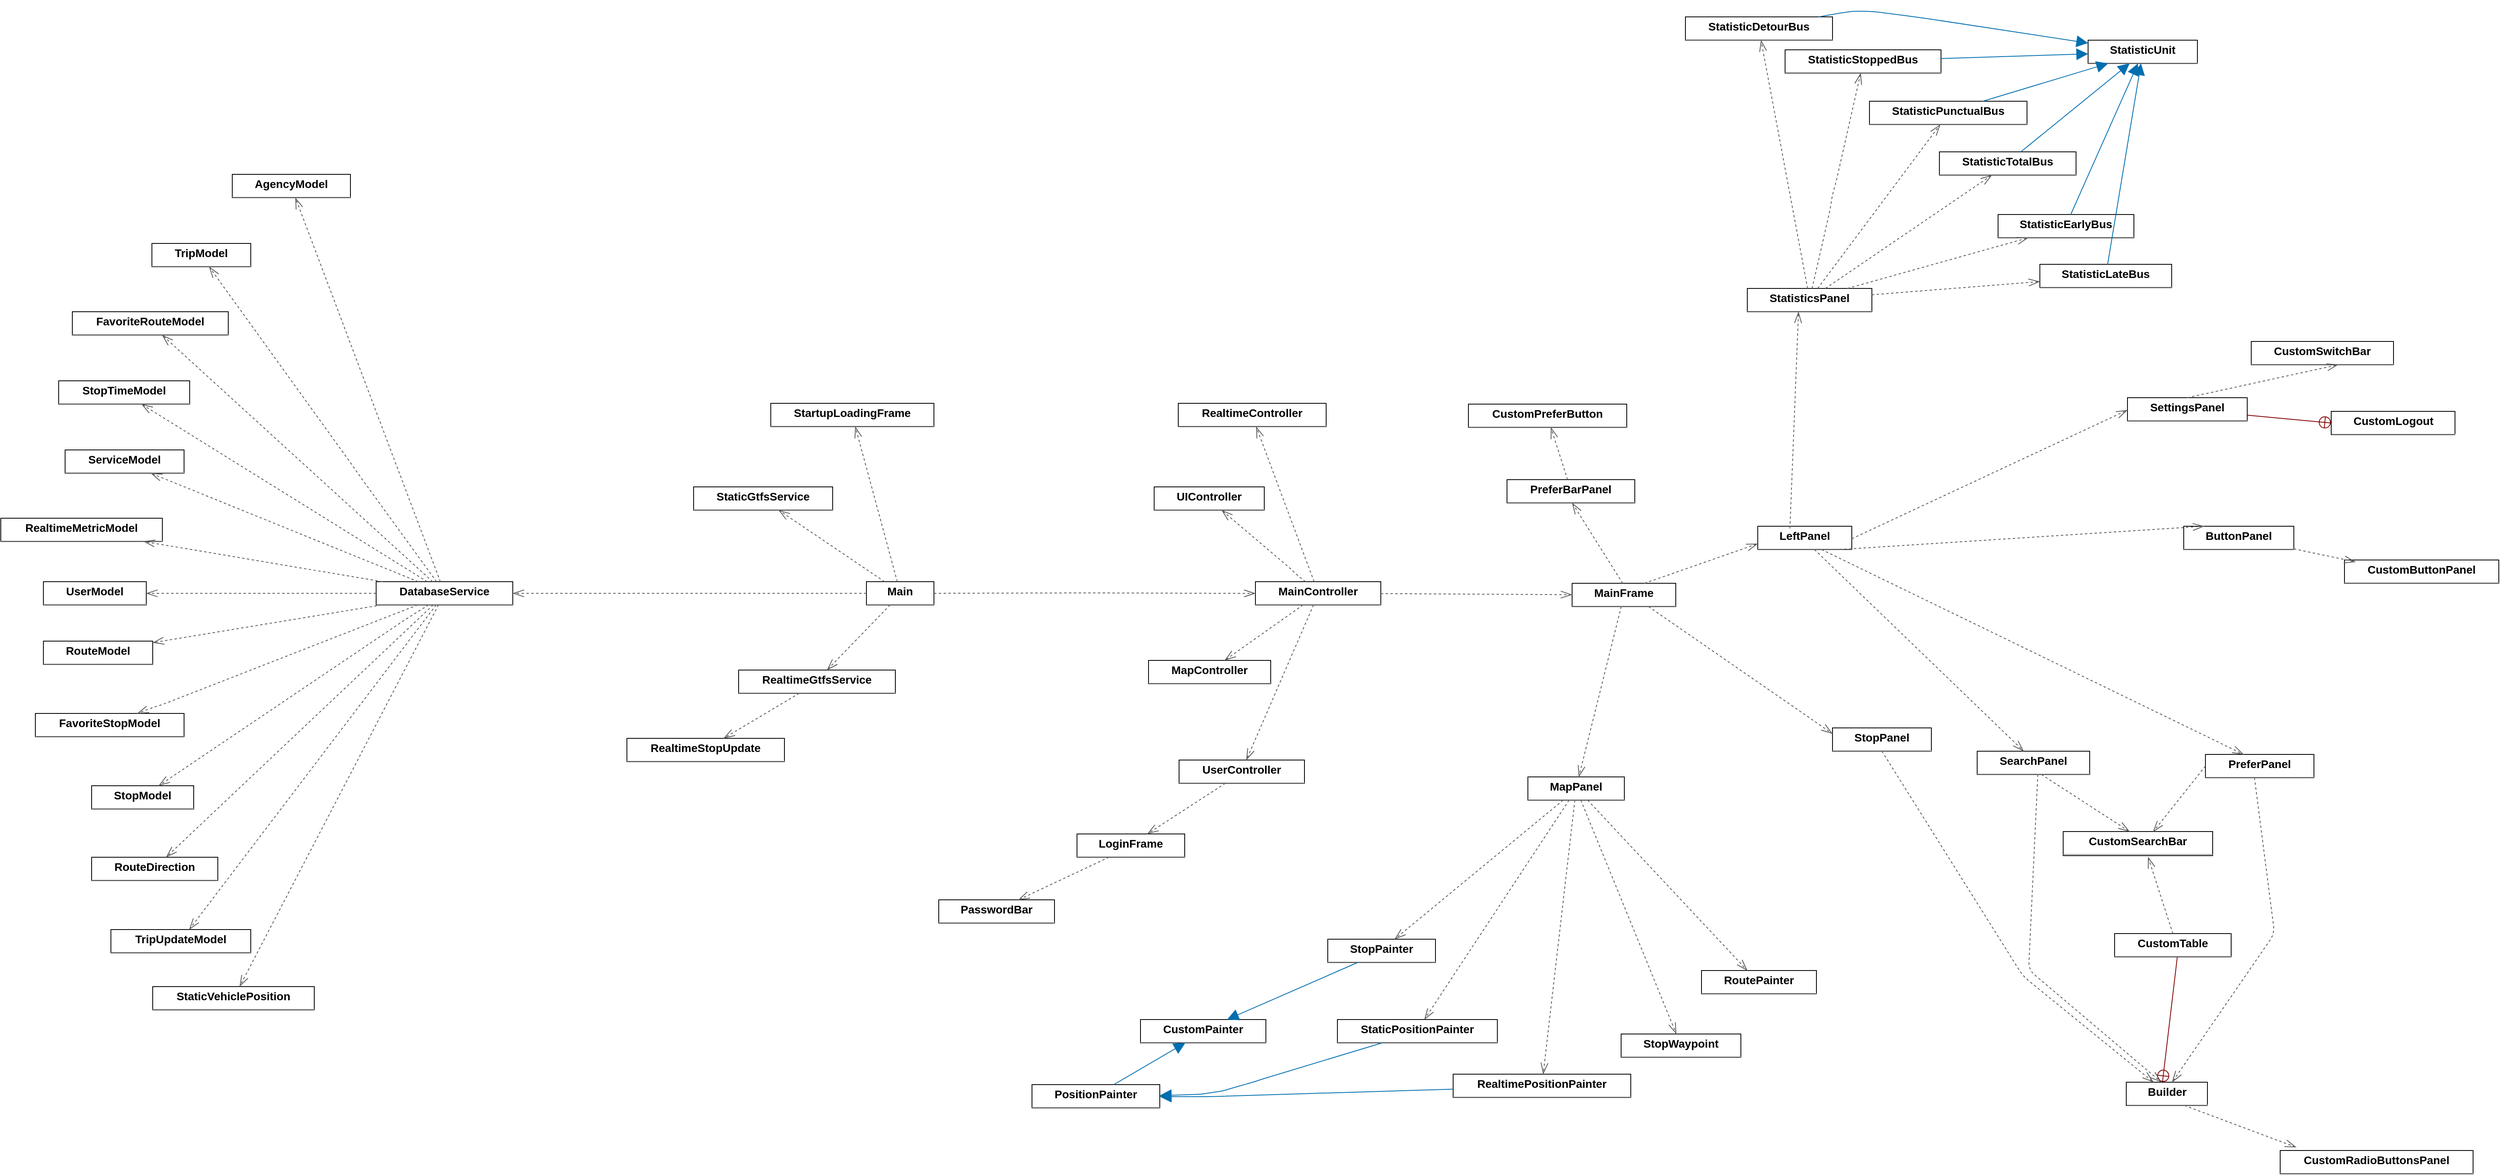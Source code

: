 <mxfile version="28.2.1">
  <diagram id="gkHl5fMfLrxN1aePQn7s" name="Page-1">
    <mxGraphModel dx="2580" dy="2207" grid="1" gridSize="10" guides="1" tooltips="1" connect="1" arrows="1" fold="1" page="0" pageScale="1" pageWidth="850" pageHeight="1100" background="none" math="0" shadow="0">
      <root>
        <mxCell id="0" />
        <mxCell id="1" parent="0" />
        <mxCell id="node51" value="&lt;p style=&quot;margin:0px;margin-top:4px;text-align:center;&quot;&gt;&lt;b&gt;AgencyModel&lt;/b&gt;&lt;/p&gt;&lt;hr size=&quot;1&quot;/&gt;" style="verticalAlign=top;align=left;overflow=fill;fontSize=14;fontFamily=Helvetica;html=1;rounded=0;shadow=0;comic=0;labelBackgroundColor=none;strokeWidth=1;" parent="1" vertex="1">
          <mxGeometry x="562" y="662" width="147" height="29" as="geometry" />
        </mxCell>
        <mxCell id="node57" value="&lt;p style=&quot;margin:0px;margin-top:4px;text-align:center;&quot;&gt;&lt;b&gt;Builder&lt;/b&gt;&lt;/p&gt;&lt;hr size=&quot;1&quot;/&gt;" style="verticalAlign=top;align=left;overflow=fill;fontSize=14;fontFamily=Helvetica;html=1;rounded=0;shadow=0;comic=0;labelBackgroundColor=none;strokeWidth=1;" parent="1" vertex="1">
          <mxGeometry x="2918.5" y="1792" width="101" height="29" as="geometry" />
        </mxCell>
        <mxCell id="node53" value="&lt;p style=&quot;margin:0px;margin-top:4px;text-align:center;&quot;&gt;&lt;b&gt;ButtonPanel&lt;/b&gt;&lt;/p&gt;&lt;hr size=&quot;1&quot;/&gt;" style="verticalAlign=top;align=left;overflow=fill;fontSize=14;fontFamily=Helvetica;html=1;rounded=0;shadow=0;comic=0;labelBackgroundColor=none;strokeWidth=1;" parent="1" vertex="1">
          <mxGeometry x="2990" y="1100" width="137" height="29" as="geometry" />
        </mxCell>
        <mxCell id="node44" value="&lt;p style=&quot;margin:0px;margin-top:4px;text-align:center;&quot;&gt;&lt;b&gt;CustomButtonPanel&lt;/b&gt;&lt;/p&gt;&lt;hr size=&quot;1&quot;/&gt;" style="verticalAlign=top;align=left;overflow=fill;fontSize=14;fontFamily=Helvetica;html=1;rounded=0;shadow=0;comic=0;labelBackgroundColor=none;strokeWidth=1;" parent="1" vertex="1">
          <mxGeometry x="3190" y="1142" width="192" height="29" as="geometry" />
        </mxCell>
        <mxCell id="node58" value="&lt;p style=&quot;margin:0px;margin-top:4px;text-align:center;&quot;&gt;&lt;b&gt;CustomLogout&lt;/b&gt;&lt;/p&gt;&lt;hr size=&quot;1&quot;/&gt;" style="verticalAlign=top;align=left;overflow=fill;fontSize=14;fontFamily=Helvetica;html=1;rounded=0;shadow=0;comic=0;labelBackgroundColor=none;strokeWidth=1;" parent="1" vertex="1">
          <mxGeometry x="3173.5" y="957" width="154" height="29" as="geometry" />
        </mxCell>
        <mxCell id="node13" value="&lt;p style=&quot;margin:0px;margin-top:4px;text-align:center;&quot;&gt;&lt;b&gt;CustomPainter&lt;/b&gt;&lt;/p&gt;&lt;hr size=&quot;1&quot;/&gt;" style="verticalAlign=top;align=left;overflow=fill;fontSize=14;fontFamily=Helvetica;html=1;rounded=0;shadow=0;comic=0;labelBackgroundColor=none;strokeWidth=1;" parent="1" vertex="1">
          <mxGeometry x="1692" y="1714" width="156" height="29" as="geometry" />
        </mxCell>
        <mxCell id="node31" value="&lt;p style=&quot;margin:0px;margin-top:4px;text-align:center;&quot;&gt;&lt;b&gt;CustomPreferButton&lt;/b&gt;&lt;/p&gt;&lt;hr size=&quot;1&quot;/&gt;" style="verticalAlign=top;align=left;overflow=fill;fontSize=14;fontFamily=Helvetica;html=1;rounded=0;shadow=0;comic=0;labelBackgroundColor=none;strokeWidth=1;" parent="1" vertex="1">
          <mxGeometry x="2100" y="948" width="197" height="29" as="geometry" />
        </mxCell>
        <mxCell id="node42" value="&lt;p style=&quot;margin:0px;margin-top:4px;text-align:center;&quot;&gt;&lt;b&gt;CustomRadioButtonsPanel&lt;/b&gt;&lt;/p&gt;&lt;hr size=&quot;1&quot;/&gt;" style="verticalAlign=top;align=left;overflow=fill;fontSize=14;fontFamily=Helvetica;html=1;rounded=0;shadow=0;comic=0;labelBackgroundColor=none;strokeWidth=1;" parent="1" vertex="1">
          <mxGeometry x="3110" y="1877" width="240" height="29" as="geometry" />
        </mxCell>
        <mxCell id="node24" value="&lt;p style=&quot;margin:0px;margin-top:4px;text-align:center;&quot;&gt;&lt;b&gt;CustomSearchBar&lt;/b&gt;&lt;/p&gt;&lt;hr size=&quot;1&quot;/&gt;" style="verticalAlign=top;align=left;overflow=fill;fontSize=14;fontFamily=Helvetica;html=1;rounded=0;shadow=0;comic=0;labelBackgroundColor=none;strokeWidth=1;" parent="1" vertex="1">
          <mxGeometry x="2840" y="1480" width="186" height="30" as="geometry" />
        </mxCell>
        <mxCell id="node20" value="&lt;p style=&quot;margin:0px;margin-top:4px;text-align:center;&quot;&gt;&lt;b&gt;CustomSwitchBar&lt;/b&gt;&lt;/p&gt;&lt;hr size=&quot;1&quot;/&gt;" style="verticalAlign=top;align=left;overflow=fill;fontSize=14;fontFamily=Helvetica;html=1;rounded=0;shadow=0;comic=0;labelBackgroundColor=none;strokeWidth=1;" parent="1" vertex="1">
          <mxGeometry x="3074" y="870" width="177" height="29" as="geometry" />
        </mxCell>
        <mxCell id="node38" value="&lt;p style=&quot;margin:0px;margin-top:4px;text-align:center;&quot;&gt;&lt;b&gt;CustomTable&lt;/b&gt;&lt;/p&gt;&lt;hr size=&quot;1&quot;/&gt;" style="verticalAlign=top;align=left;overflow=fill;fontSize=14;fontFamily=Helvetica;html=1;rounded=0;shadow=0;comic=0;labelBackgroundColor=none;strokeWidth=1;" parent="1" vertex="1">
          <mxGeometry x="2904" y="1607" width="145" height="29" as="geometry" />
        </mxCell>
        <mxCell id="node50" value="&lt;p style=&quot;margin:0px;margin-top:4px;text-align:center;&quot;&gt;&lt;b&gt;DatabaseService&lt;/b&gt;&lt;/p&gt;&lt;hr size=&quot;1&quot;/&gt;" style="verticalAlign=top;align=left;overflow=fill;fontSize=14;fontFamily=Helvetica;html=1;rounded=0;shadow=0;comic=0;labelBackgroundColor=none;strokeWidth=1;" parent="1" vertex="1">
          <mxGeometry x="741" y="1169" width="170" height="29" as="geometry" />
        </mxCell>
        <mxCell id="node3" value="&lt;p style=&quot;margin:0px;margin-top:4px;text-align:center;&quot;&gt;&lt;b&gt;FavoriteRouteModel&lt;/b&gt;&lt;/p&gt;&lt;hr size=&quot;1&quot;/&gt;" style="verticalAlign=top;align=left;overflow=fill;fontSize=14;fontFamily=Helvetica;html=1;rounded=0;shadow=0;comic=0;labelBackgroundColor=none;strokeWidth=1;" parent="1" vertex="1">
          <mxGeometry x="363" y="833" width="194" height="29" as="geometry" />
        </mxCell>
        <mxCell id="node4" value="&lt;p style=&quot;margin:0px;margin-top:4px;text-align:center;&quot;&gt;&lt;b&gt;FavoriteStopModel&lt;/b&gt;&lt;/p&gt;&lt;hr size=&quot;1&quot;/&gt;" style="verticalAlign=top;align=left;overflow=fill;fontSize=14;fontFamily=Helvetica;html=1;rounded=0;shadow=0;comic=0;labelBackgroundColor=none;strokeWidth=1;" parent="1" vertex="1">
          <mxGeometry x="317" y="1333" width="185" height="29" as="geometry" />
        </mxCell>
        <mxCell id="node14" value="&lt;p style=&quot;margin:0px;margin-top:4px;text-align:center;&quot;&gt;&lt;b&gt;LeftPanel&lt;/b&gt;&lt;/p&gt;&lt;hr size=&quot;1&quot;/&gt;" style="verticalAlign=top;align=left;overflow=fill;fontSize=14;fontFamily=Helvetica;html=1;rounded=0;shadow=0;comic=0;labelBackgroundColor=none;strokeWidth=1;" parent="1" vertex="1">
          <mxGeometry x="2460" y="1100" width="117" height="29" as="geometry" />
        </mxCell>
        <mxCell id="node52" value="&lt;p style=&quot;margin:0px;margin-top:4px;text-align:center;&quot;&gt;&lt;b&gt;LoginFrame&lt;/b&gt;&lt;/p&gt;&lt;hr size=&quot;1&quot;/&gt;" style="verticalAlign=top;align=left;overflow=fill;fontSize=14;fontFamily=Helvetica;html=1;rounded=0;shadow=0;comic=0;labelBackgroundColor=none;strokeWidth=1;" parent="1" vertex="1">
          <mxGeometry x="1613" y="1483" width="134" height="29" as="geometry" />
        </mxCell>
        <mxCell id="node29" value="&lt;p style=&quot;margin:0px;margin-top:4px;text-align:center;&quot;&gt;&lt;b&gt;Main&lt;/b&gt;&lt;/p&gt;&lt;hr size=&quot;1&quot;/&gt;" style="verticalAlign=top;align=left;overflow=fill;fontSize=14;fontFamily=Helvetica;html=1;rounded=0;shadow=0;comic=0;labelBackgroundColor=none;strokeWidth=1;" parent="1" vertex="1">
          <mxGeometry x="1351" y="1169" width="84" height="29" as="geometry" />
        </mxCell>
        <mxCell id="node27" value="&lt;p style=&quot;margin:0px;margin-top:4px;text-align:center;&quot;&gt;&lt;b&gt;MainController&lt;/b&gt;&lt;/p&gt;&lt;hr size=&quot;1&quot;/&gt;" style="verticalAlign=top;align=left;overflow=fill;fontSize=14;fontFamily=Helvetica;html=1;rounded=0;shadow=0;comic=0;labelBackgroundColor=none;strokeWidth=1;" parent="1" vertex="1">
          <mxGeometry x="1835" y="1169" width="156" height="29" as="geometry" />
        </mxCell>
        <mxCell id="node10" value="&lt;p style=&quot;margin:0px;margin-top:4px;text-align:center;&quot;&gt;&lt;b&gt;MainFrame&lt;/b&gt;&lt;/p&gt;&lt;hr size=&quot;1&quot;/&gt;" style="verticalAlign=top;align=left;overflow=fill;fontSize=14;fontFamily=Helvetica;html=1;rounded=0;shadow=0;comic=0;labelBackgroundColor=none;strokeWidth=1;" parent="1" vertex="1">
          <mxGeometry x="2229" y="1171" width="129" height="29" as="geometry" />
        </mxCell>
        <mxCell id="node39" value="&lt;p style=&quot;margin:0px;margin-top:4px;text-align:center;&quot;&gt;&lt;b&gt;MapController&lt;/b&gt;&lt;/p&gt;&lt;hr size=&quot;1&quot;/&gt;" style="verticalAlign=top;align=left;overflow=fill;fontSize=14;fontFamily=Helvetica;html=1;rounded=0;shadow=0;comic=0;labelBackgroundColor=none;strokeWidth=1;" parent="1" vertex="1">
          <mxGeometry x="1702" y="1267" width="152" height="29" as="geometry" />
        </mxCell>
        <mxCell id="node34" value="&lt;p style=&quot;margin:0px;margin-top:4px;text-align:center;&quot;&gt;&lt;b&gt;MapPanel&lt;/b&gt;&lt;/p&gt;&lt;hr size=&quot;1&quot;/&gt;" style="verticalAlign=top;align=left;overflow=fill;fontSize=14;fontFamily=Helvetica;html=1;rounded=0;shadow=0;comic=0;labelBackgroundColor=none;strokeWidth=1;" parent="1" vertex="1">
          <mxGeometry x="2174" y="1412" width="120" height="29" as="geometry" />
        </mxCell>
        <mxCell id="node48" value="&lt;p style=&quot;margin:0px;margin-top:4px;text-align:center;&quot;&gt;&lt;b&gt;PasswordBar&lt;/b&gt;&lt;/p&gt;&lt;hr size=&quot;1&quot;/&gt;" style="verticalAlign=top;align=left;overflow=fill;fontSize=14;fontFamily=Helvetica;html=1;rounded=0;shadow=0;comic=0;labelBackgroundColor=none;strokeWidth=1;" parent="1" vertex="1">
          <mxGeometry x="1441" y="1565" width="144" height="29" as="geometry" />
        </mxCell>
        <mxCell id="node35" value="&lt;p style=&quot;margin:0px;margin-top:4px;text-align:center;&quot;&gt;&lt;b&gt;PositionPainter&lt;/b&gt;&lt;/p&gt;&lt;hr size=&quot;1&quot;/&gt;" style="verticalAlign=top;align=left;overflow=fill;fontSize=14;fontFamily=Helvetica;html=1;rounded=0;shadow=0;comic=0;labelBackgroundColor=none;strokeWidth=1;" parent="1" vertex="1">
          <mxGeometry x="1557" y="1795" width="159" height="29" as="geometry" />
        </mxCell>
        <mxCell id="node1" value="&lt;p style=&quot;margin:0px;margin-top:4px;text-align:center;&quot;&gt;&lt;b&gt;PreferBarPanel&lt;/b&gt;&lt;/p&gt;&lt;hr size=&quot;1&quot;/&gt;" style="verticalAlign=top;align=left;overflow=fill;fontSize=14;fontFamily=Helvetica;html=1;rounded=0;shadow=0;comic=0;labelBackgroundColor=none;strokeWidth=1;" parent="1" vertex="1">
          <mxGeometry x="2148" y="1042" width="159" height="29" as="geometry" />
        </mxCell>
        <mxCell id="node5" value="&lt;p style=&quot;margin:0px;margin-top:4px;text-align:center;&quot;&gt;&lt;b&gt;PreferPanel&lt;/b&gt;&lt;/p&gt;&lt;hr size=&quot;1&quot;/&gt;" style="verticalAlign=top;align=left;overflow=fill;fontSize=14;fontFamily=Helvetica;html=1;rounded=0;shadow=0;comic=0;labelBackgroundColor=none;strokeWidth=1;" parent="1" vertex="1">
          <mxGeometry x="3017" y="1384" width="135" height="29" as="geometry" />
        </mxCell>
        <mxCell id="node8" value="&lt;p style=&quot;margin:0px;margin-top:4px;text-align:center;&quot;&gt;&lt;b&gt;RealtimeController&lt;/b&gt;&lt;/p&gt;&lt;hr size=&quot;1&quot;/&gt;" style="verticalAlign=top;align=left;overflow=fill;fontSize=14;fontFamily=Helvetica;html=1;rounded=0;shadow=0;comic=0;labelBackgroundColor=none;strokeWidth=1;" parent="1" vertex="1">
          <mxGeometry x="1739" y="947" width="184" height="29" as="geometry" />
        </mxCell>
        <mxCell id="node6" value="&lt;p style=&quot;margin:0px;margin-top:4px;text-align:center;&quot;&gt;&lt;b&gt;RealtimeGtfsService&lt;/b&gt;&lt;/p&gt;&lt;hr size=&quot;1&quot;/&gt;" style="verticalAlign=top;align=left;overflow=fill;fontSize=14;fontFamily=Helvetica;html=1;rounded=0;shadow=0;comic=0;labelBackgroundColor=none;strokeWidth=1;" parent="1" vertex="1">
          <mxGeometry x="1192" y="1279" width="195" height="29" as="geometry" />
        </mxCell>
        <mxCell id="node54" value="&lt;p style=&quot;margin:0px;margin-top:4px;text-align:center;&quot;&gt;&lt;b&gt;RealtimeMetricModel&lt;/b&gt;&lt;/p&gt;&lt;hr size=&quot;1&quot;/&gt;" style="verticalAlign=top;align=left;overflow=fill;fontSize=14;fontFamily=Helvetica;html=1;rounded=0;shadow=0;comic=0;labelBackgroundColor=none;strokeWidth=1;" parent="1" vertex="1">
          <mxGeometry x="274" y="1090" width="201" height="29" as="geometry" />
        </mxCell>
        <mxCell id="node43" value="&lt;p style=&quot;margin:0px;margin-top:4px;text-align:center;&quot;&gt;&lt;b&gt;RealtimePositionPainter&lt;/b&gt;&lt;/p&gt;&lt;hr size=&quot;1&quot;/&gt;" style="verticalAlign=top;align=left;overflow=fill;fontSize=14;fontFamily=Helvetica;html=1;rounded=0;shadow=0;comic=0;labelBackgroundColor=none;strokeWidth=1;" parent="1" vertex="1">
          <mxGeometry x="2081" y="1782" width="221" height="29" as="geometry" />
        </mxCell>
        <mxCell id="node18" value="&lt;p style=&quot;margin:0px;margin-top:4px;text-align:center;&quot;&gt;&lt;b&gt;RealtimeStopUpdate&lt;/b&gt;&lt;/p&gt;&lt;hr size=&quot;1&quot;/&gt;" style="verticalAlign=top;align=left;overflow=fill;fontSize=14;fontFamily=Helvetica;html=1;rounded=0;shadow=0;comic=0;labelBackgroundColor=none;strokeWidth=1;" parent="1" vertex="1">
          <mxGeometry x="1053" y="1364" width="196" height="29" as="geometry" />
        </mxCell>
        <mxCell id="node16" value="&lt;p style=&quot;margin:0px;margin-top:4px;text-align:center;&quot;&gt;&lt;b&gt;RouteDirection&lt;/b&gt;&lt;/p&gt;&lt;hr size=&quot;1&quot;/&gt;" style="verticalAlign=top;align=left;overflow=fill;fontSize=14;fontFamily=Helvetica;html=1;rounded=0;shadow=0;comic=0;labelBackgroundColor=none;strokeWidth=1;" parent="1" vertex="1">
          <mxGeometry x="387" y="1512" width="157" height="29" as="geometry" />
        </mxCell>
        <mxCell id="node11" value="&lt;p style=&quot;margin:0px;margin-top:4px;text-align:center;&quot;&gt;&lt;b&gt;RouteModel&lt;/b&gt;&lt;/p&gt;&lt;hr size=&quot;1&quot;/&gt;" style="verticalAlign=top;align=left;overflow=fill;fontSize=14;fontFamily=Helvetica;html=1;rounded=0;shadow=0;comic=0;labelBackgroundColor=none;strokeWidth=1;" parent="1" vertex="1">
          <mxGeometry x="327" y="1243" width="136" height="29" as="geometry" />
        </mxCell>
        <mxCell id="node2" value="&lt;p style=&quot;margin:0px;margin-top:4px;text-align:center;&quot;&gt;&lt;b&gt;RoutePainter&lt;/b&gt;&lt;/p&gt;&lt;hr size=&quot;1&quot;/&gt;" style="verticalAlign=top;align=left;overflow=fill;fontSize=14;fontFamily=Helvetica;html=1;rounded=0;shadow=0;comic=0;labelBackgroundColor=none;strokeWidth=1;" parent="1" vertex="1">
          <mxGeometry x="2390" y="1653" width="143" height="29" as="geometry" />
        </mxCell>
        <mxCell id="node15" value="&lt;p style=&quot;margin:0px;margin-top:4px;text-align:center;&quot;&gt;&lt;b&gt;SearchPanel&lt;/b&gt;&lt;/p&gt;&lt;hr size=&quot;1&quot;/&gt;" style="verticalAlign=top;align=left;overflow=fill;fontSize=14;fontFamily=Helvetica;html=1;rounded=0;shadow=0;comic=0;labelBackgroundColor=none;strokeWidth=1;" parent="1" vertex="1">
          <mxGeometry x="2733" y="1380" width="140" height="29" as="geometry" />
        </mxCell>
        <mxCell id="node40" value="&lt;p style=&quot;margin:0px;margin-top:4px;text-align:center;&quot;&gt;&lt;b&gt;ServiceModel&lt;/b&gt;&lt;/p&gt;&lt;hr size=&quot;1&quot;/&gt;" style="verticalAlign=top;align=left;overflow=fill;fontSize=14;fontFamily=Helvetica;html=1;rounded=0;shadow=0;comic=0;labelBackgroundColor=none;strokeWidth=1;" parent="1" vertex="1">
          <mxGeometry x="354" y="1005" width="148" height="29" as="geometry" />
        </mxCell>
        <mxCell id="node0" value="&lt;p style=&quot;margin:0px;margin-top:4px;text-align:center;&quot;&gt;&lt;b&gt;SettingsPanel&lt;/b&gt;&lt;/p&gt;&lt;hr size=&quot;1&quot;/&gt;" style="verticalAlign=top;align=left;overflow=fill;fontSize=14;fontFamily=Helvetica;html=1;rounded=0;shadow=0;comic=0;labelBackgroundColor=none;strokeWidth=1;" parent="1" vertex="1">
          <mxGeometry x="2920" y="940" width="149" height="29" as="geometry" />
        </mxCell>
        <mxCell id="node17" value="&lt;p style=&quot;margin:0px;margin-top:4px;text-align:center;&quot;&gt;&lt;b&gt;StartupLoadingFrame&lt;/b&gt;&lt;/p&gt;&lt;hr size=&quot;1&quot;/&gt;" style="verticalAlign=top;align=left;overflow=fill;fontSize=14;fontFamily=Helvetica;html=1;rounded=0;shadow=0;comic=0;labelBackgroundColor=none;strokeWidth=1;" parent="1" vertex="1">
          <mxGeometry x="1232" y="947" width="203" height="29" as="geometry" />
        </mxCell>
        <mxCell id="node30" value="&lt;p style=&quot;margin:0px;margin-top:4px;text-align:center;&quot;&gt;&lt;b&gt;StaticGtfsService&lt;/b&gt;&lt;/p&gt;&lt;hr size=&quot;1&quot;/&gt;" style="verticalAlign=top;align=left;overflow=fill;fontSize=14;fontFamily=Helvetica;html=1;rounded=0;shadow=0;comic=0;labelBackgroundColor=none;strokeWidth=1;" parent="1" vertex="1">
          <mxGeometry x="1136" y="1051" width="173" height="29" as="geometry" />
        </mxCell>
        <mxCell id="node28" value="&lt;p style=&quot;margin:0px;margin-top:4px;text-align:center;&quot;&gt;&lt;b&gt;StaticPositionPainter&lt;/b&gt;&lt;/p&gt;&lt;hr size=&quot;1&quot;/&gt;" style="verticalAlign=top;align=left;overflow=fill;fontSize=14;fontFamily=Helvetica;html=1;rounded=0;shadow=0;comic=0;labelBackgroundColor=none;strokeWidth=1;" parent="1" vertex="1">
          <mxGeometry x="1937" y="1714" width="199" height="29" as="geometry" />
        </mxCell>
        <mxCell id="node9" value="&lt;p style=&quot;margin:0px;margin-top:4px;text-align:center;&quot;&gt;&lt;b&gt;StaticVehiclePosition&lt;/b&gt;&lt;/p&gt;&lt;hr size=&quot;1&quot;/&gt;" style="verticalAlign=top;align=left;overflow=fill;fontSize=14;fontFamily=Helvetica;html=1;rounded=0;shadow=0;comic=0;labelBackgroundColor=none;strokeWidth=1;" parent="1" vertex="1">
          <mxGeometry x="463" y="1673" width="201" height="29" as="geometry" />
        </mxCell>
        <mxCell id="node55" value="&lt;p style=&quot;margin:0px;margin-top:4px;text-align:center;&quot;&gt;&lt;b&gt;StatisticDetourBus&lt;/b&gt;&lt;/p&gt;&lt;hr size=&quot;1&quot;/&gt;" style="verticalAlign=top;align=left;overflow=fill;fontSize=14;fontFamily=Helvetica;html=1;rounded=0;shadow=0;comic=0;labelBackgroundColor=none;strokeWidth=1;" parent="1" vertex="1">
          <mxGeometry x="2370" y="466" width="183" height="29" as="geometry" />
        </mxCell>
        <mxCell id="node47" value="&lt;p style=&quot;margin:0px;margin-top:4px;text-align:center;&quot;&gt;&lt;b&gt;StatisticEarlyBus&lt;/b&gt;&lt;/p&gt;&lt;hr size=&quot;1&quot;/&gt;" style="verticalAlign=top;align=left;overflow=fill;fontSize=14;fontFamily=Helvetica;html=1;rounded=0;shadow=0;comic=0;labelBackgroundColor=none;strokeWidth=1;" parent="1" vertex="1">
          <mxGeometry x="2759" y="712" width="169" height="29" as="geometry" />
        </mxCell>
        <mxCell id="node12" value="&lt;p style=&quot;margin:0px;margin-top:4px;text-align:center;&quot;&gt;&lt;b&gt;StatisticLateBus&lt;/b&gt;&lt;/p&gt;&lt;hr size=&quot;1&quot;/&gt;" style="verticalAlign=top;align=left;overflow=fill;fontSize=14;fontFamily=Helvetica;html=1;rounded=0;shadow=0;comic=0;labelBackgroundColor=none;strokeWidth=1;" parent="1" vertex="1">
          <mxGeometry x="2811" y="774" width="164" height="29" as="geometry" />
        </mxCell>
        <mxCell id="node32" value="&lt;p style=&quot;margin:0px;margin-top:4px;text-align:center;&quot;&gt;&lt;b&gt;StatisticPunctualBus&lt;/b&gt;&lt;/p&gt;&lt;hr size=&quot;1&quot;/&gt;" style="verticalAlign=top;align=left;overflow=fill;fontSize=14;fontFamily=Helvetica;html=1;rounded=0;shadow=0;comic=0;labelBackgroundColor=none;strokeWidth=1;" parent="1" vertex="1">
          <mxGeometry x="2599" y="571" width="196" height="29" as="geometry" />
        </mxCell>
        <mxCell id="node37" value="&lt;p style=&quot;margin:0px;margin-top:4px;text-align:center;&quot;&gt;&lt;b&gt;StatisticStoppedBus&lt;/b&gt;&lt;/p&gt;&lt;hr size=&quot;1&quot;/&gt;" style="verticalAlign=top;align=left;overflow=fill;fontSize=14;fontFamily=Helvetica;html=1;rounded=0;shadow=0;comic=0;labelBackgroundColor=none;strokeWidth=1;" parent="1" vertex="1">
          <mxGeometry x="2494" y="507" width="194" height="29" as="geometry" />
        </mxCell>
        <mxCell id="node36" value="&lt;p style=&quot;margin:0px;margin-top:4px;text-align:center;&quot;&gt;&lt;b&gt;StatisticTotalBus&lt;/b&gt;&lt;/p&gt;&lt;hr size=&quot;1&quot;/&gt;" style="verticalAlign=top;align=left;overflow=fill;fontSize=14;fontFamily=Helvetica;html=1;rounded=0;shadow=0;comic=0;labelBackgroundColor=none;strokeWidth=1;" parent="1" vertex="1">
          <mxGeometry x="2686" y="634" width="170" height="29" as="geometry" />
        </mxCell>
        <mxCell id="node41" value="&lt;p style=&quot;margin:0px;margin-top:4px;text-align:center;&quot;&gt;&lt;b&gt;StatisticUnit&lt;/b&gt;&lt;/p&gt;&lt;hr size=&quot;1&quot;/&gt;" style="verticalAlign=top;align=left;overflow=fill;fontSize=14;fontFamily=Helvetica;html=1;rounded=0;shadow=0;comic=0;labelBackgroundColor=none;strokeWidth=1;" parent="1" vertex="1">
          <mxGeometry x="2871" y="495" width="136" height="29" as="geometry" />
        </mxCell>
        <mxCell id="node26" value="&lt;p style=&quot;margin:0px;margin-top:4px;text-align:center;&quot;&gt;&lt;b&gt;StatisticsPanel&lt;/b&gt;&lt;/p&gt;&lt;hr size=&quot;1&quot;/&gt;" style="verticalAlign=top;align=left;overflow=fill;fontSize=14;fontFamily=Helvetica;html=1;rounded=0;shadow=0;comic=0;labelBackgroundColor=none;strokeWidth=1;" parent="1" vertex="1">
          <mxGeometry x="2447" y="804" width="155" height="29" as="geometry" />
        </mxCell>
        <mxCell id="node19" value="&lt;p style=&quot;margin:0px;margin-top:4px;text-align:center;&quot;&gt;&lt;b&gt;StopModel&lt;/b&gt;&lt;/p&gt;&lt;hr size=&quot;1&quot;/&gt;" style="verticalAlign=top;align=left;overflow=fill;fontSize=14;fontFamily=Helvetica;html=1;rounded=0;shadow=0;comic=0;labelBackgroundColor=none;strokeWidth=1;" parent="1" vertex="1">
          <mxGeometry x="387" y="1423" width="127" height="29" as="geometry" />
        </mxCell>
        <mxCell id="node33" value="&lt;p style=&quot;margin:0px;margin-top:4px;text-align:center;&quot;&gt;&lt;b&gt;StopPainter&lt;/b&gt;&lt;/p&gt;&lt;hr size=&quot;1&quot;/&gt;" style="verticalAlign=top;align=left;overflow=fill;fontSize=14;fontFamily=Helvetica;html=1;rounded=0;shadow=0;comic=0;labelBackgroundColor=none;strokeWidth=1;" parent="1" vertex="1">
          <mxGeometry x="1925" y="1614" width="134" height="29" as="geometry" />
        </mxCell>
        <mxCell id="node25" value="&lt;p style=&quot;margin:0px;margin-top:4px;text-align:center;&quot;&gt;&lt;b&gt;StopPanel&lt;/b&gt;&lt;/p&gt;&lt;hr size=&quot;1&quot;/&gt;" style="verticalAlign=top;align=left;overflow=fill;fontSize=14;fontFamily=Helvetica;html=1;rounded=0;shadow=0;comic=0;labelBackgroundColor=none;strokeWidth=1;" parent="1" vertex="1">
          <mxGeometry x="2553" y="1351" width="123" height="29" as="geometry" />
        </mxCell>
        <mxCell id="node23" value="&lt;p style=&quot;margin:0px;margin-top:4px;text-align:center;&quot;&gt;&lt;b&gt;StopTimeModel&lt;/b&gt;&lt;/p&gt;&lt;hr size=&quot;1&quot;/&gt;" style="verticalAlign=top;align=left;overflow=fill;fontSize=14;fontFamily=Helvetica;html=1;rounded=0;shadow=0;comic=0;labelBackgroundColor=none;strokeWidth=1;" parent="1" vertex="1">
          <mxGeometry x="346" y="919" width="163" height="29" as="geometry" />
        </mxCell>
        <mxCell id="node46" value="&lt;p style=&quot;margin:0px;margin-top:4px;text-align:center;&quot;&gt;&lt;b&gt;StopWaypoint&lt;/b&gt;&lt;/p&gt;&lt;hr size=&quot;1&quot;/&gt;" style="verticalAlign=top;align=left;overflow=fill;fontSize=14;fontFamily=Helvetica;html=1;rounded=0;shadow=0;comic=0;labelBackgroundColor=none;strokeWidth=1;" parent="1" vertex="1">
          <mxGeometry x="2290" y="1732" width="149" height="29" as="geometry" />
        </mxCell>
        <mxCell id="node22" value="&lt;p style=&quot;margin:0px;margin-top:4px;text-align:center;&quot;&gt;&lt;b&gt;TripModel&lt;/b&gt;&lt;/p&gt;&lt;hr size=&quot;1&quot;/&gt;" style="verticalAlign=top;align=left;overflow=fill;fontSize=14;fontFamily=Helvetica;html=1;rounded=0;shadow=0;comic=0;labelBackgroundColor=none;strokeWidth=1;" parent="1" vertex="1">
          <mxGeometry x="462" y="748" width="123" height="29" as="geometry" />
        </mxCell>
        <mxCell id="node21" value="&lt;p style=&quot;margin:0px;margin-top:4px;text-align:center;&quot;&gt;&lt;b&gt;TripUpdateModel&lt;/b&gt;&lt;/p&gt;&lt;hr size=&quot;1&quot;/&gt;" style="verticalAlign=top;align=left;overflow=fill;fontSize=14;fontFamily=Helvetica;html=1;rounded=0;shadow=0;comic=0;labelBackgroundColor=none;strokeWidth=1;" parent="1" vertex="1">
          <mxGeometry x="411" y="1602" width="174" height="29" as="geometry" />
        </mxCell>
        <mxCell id="node49" value="&lt;p style=&quot;margin:0px;margin-top:4px;text-align:center;&quot;&gt;&lt;b&gt;UIController&lt;/b&gt;&lt;/p&gt;&lt;hr size=&quot;1&quot;/&gt;" style="verticalAlign=top;align=left;overflow=fill;fontSize=14;fontFamily=Helvetica;html=1;rounded=0;shadow=0;comic=0;labelBackgroundColor=none;strokeWidth=1;" parent="1" vertex="1">
          <mxGeometry x="1709" y="1051" width="137" height="29" as="geometry" />
        </mxCell>
        <mxCell id="node7" value="&lt;p style=&quot;margin:0px;margin-top:4px;text-align:center;&quot;&gt;&lt;b&gt;UserController&lt;/b&gt;&lt;/p&gt;&lt;hr size=&quot;1&quot;/&gt;" style="verticalAlign=top;align=left;overflow=fill;fontSize=14;fontFamily=Helvetica;html=1;rounded=0;shadow=0;comic=0;labelBackgroundColor=none;strokeWidth=1;" parent="1" vertex="1">
          <mxGeometry x="1740" y="1391" width="156" height="29" as="geometry" />
        </mxCell>
        <mxCell id="node45" value="&lt;p style=&quot;margin:0px;margin-top:4px;text-align:center;&quot;&gt;&lt;b&gt;UserModel&lt;/b&gt;&lt;/p&gt;&lt;hr size=&quot;1&quot;/&gt;" style="verticalAlign=top;align=left;overflow=fill;fontSize=14;fontFamily=Helvetica;html=1;rounded=0;shadow=0;comic=0;labelBackgroundColor=none;strokeWidth=1;" parent="1" vertex="1">
          <mxGeometry x="327" y="1169" width="128" height="29" as="geometry" />
        </mxCell>
        <mxCell id="edge66" value="" style="html=1;rounded=1;;dashed=1;startArrow=none;endArrow=openThin;endSize=12;strokeColor=#595959;exitX=0.717;exitY=1.000;exitDx=0;exitDy=0;entryX=0.083;entryY=-0.138;entryDx=0;entryDy=0;entryPerimeter=0;" parent="1" source="node57" target="node42" edge="1">
          <mxGeometry width="50" height="50" relative="1" as="geometry">
            <Array as="points" />
            <mxPoint x="3091" y="1866.5" as="targetPoint" />
          </mxGeometry>
        </mxCell>
        <mxCell id="edge70" value="" style="html=1;rounded=1;;dashed=0;startArrow=circlePlus;startFill=0;endArrow=none;strokeColor=#820000;exitX=0.446;exitY=0.001;exitDx=0;exitDy=0;entryX=0.538;entryY=1.001;entryDx=0;entryDy=0;" parent="1" source="node57" target="node38" edge="1">
          <mxGeometry width="50" height="50" relative="1" as="geometry">
            <Array as="points" />
          </mxGeometry>
        </mxCell>
        <mxCell id="edge24" value="" style="html=1;rounded=1;;dashed=1;startArrow=none;endArrow=openThin;endSize=12;strokeColor=#595959;exitX=1.000;exitY=0.970;exitDx=0;exitDy=0;entryX=0.072;entryY=0.082;entryDx=0;entryDy=0;entryPerimeter=0;" parent="1" source="node53" target="node44" edge="1">
          <mxGeometry width="50" height="50" relative="1" as="geometry">
            <Array as="points" />
            <mxPoint x="3210.232" y="1142.0" as="targetPoint" />
          </mxGeometry>
        </mxCell>
        <mxCell id="edge65" value="" style="html=1;rounded=1;;dashed=0;startArrow=circlePlus;startFill=0;endArrow=none;strokeColor=#820000;exitX=0;exitY=0.5;exitDx=0;exitDy=0;entryX=1;entryY=0.75;entryDx=0;entryDy=0;" parent="1" source="node58" target="node0" edge="1">
          <mxGeometry width="50" height="50" relative="1" as="geometry">
            <Array as="points" />
          </mxGeometry>
        </mxCell>
        <mxCell id="edge20" value="" style="html=1;rounded=1;;dashed=1;startArrow=none;endArrow=openThin;endSize=12;strokeColor=#595959;exitX=0.500;exitY=0.001;exitDx=0;exitDy=0;entryX=0.568;entryY=1.057;entryDx=0;entryDy=0;entryPerimeter=0;" parent="1" source="node38" target="node24" edge="1">
          <mxGeometry width="50" height="50" relative="1" as="geometry">
            <Array as="points" />
          </mxGeometry>
        </mxCell>
        <mxCell id="edge23" value="" style="html=1;rounded=1;;dashed=1;startArrow=none;endArrow=openThin;endSize=12;strokeColor=#595959;exitX=0.470;exitY=0.001;exitDx=0;exitDy=0;entryX=0.534;entryY=0.999;entryDx=0;entryDy=0;" parent="1" source="node50" target="node51" edge="1">
          <mxGeometry width="50" height="50" relative="1" as="geometry">
            <Array as="points" />
          </mxGeometry>
        </mxCell>
        <mxCell id="edge15" value="" style="html=1;rounded=1;;dashed=1;startArrow=none;endArrow=openThin;endSize=12;strokeColor=#595959;exitX=0.413;exitY=0.000;exitDx=0;exitDy=0;entryX=0.576;entryY=0.999;entryDx=0;entryDy=0;" parent="1" source="node50" target="node3" edge="1">
          <mxGeometry width="50" height="50" relative="1" as="geometry">
            <Array as="points" />
          </mxGeometry>
        </mxCell>
        <mxCell id="edge54" value="" style="html=1;rounded=1;;dashed=1;startArrow=none;endArrow=openThin;endSize=12;strokeColor=#595959;exitX=0.304;exitY=1.000;exitDx=0;exitDy=0;entryX=0.686;entryY=0.000;entryDx=0;entryDy=0;" parent="1" source="node50" target="node4" edge="1">
          <mxGeometry width="50" height="50" relative="1" as="geometry">
            <Array as="points">
              <mxPoint x="475" y="1322" />
              <mxPoint x="462" y="1326" />
            </Array>
          </mxGeometry>
        </mxCell>
        <mxCell id="edge27" value="" style="html=1;rounded=1;;dashed=1;startArrow=none;endArrow=openThin;endSize=12;strokeColor=#595959;exitX=0.046;exitY=0.000;exitDx=0;exitDy=0;entryX=0.884;entryY=1.000;entryDx=0;entryDy=0;" parent="1" source="node50" target="node54" edge="1">
          <mxGeometry width="50" height="50" relative="1" as="geometry">
            <Array as="points" />
          </mxGeometry>
        </mxCell>
        <mxCell id="edge47" value="" style="html=1;rounded=1;;dashed=1;startArrow=none;endArrow=openThin;endSize=12;strokeColor=#595959;exitX=0.417;exitY=1.000;exitDx=0;exitDy=0;entryX=0.590;entryY=0.000;entryDx=0;entryDy=0;" parent="1" source="node50" target="node16" edge="1">
          <mxGeometry width="50" height="50" relative="1" as="geometry">
            <Array as="points" />
          </mxGeometry>
        </mxCell>
        <mxCell id="edge36" value="" style="html=1;rounded=1;;dashed=1;startArrow=none;endArrow=openThin;endSize=12;strokeColor=#595959;exitX=0.039;exitY=1.000;exitDx=0;exitDy=0;entryX=1.000;entryY=0.066;entryDx=0;entryDy=0;" parent="1" source="node50" target="node11" edge="1">
          <mxGeometry width="50" height="50" relative="1" as="geometry">
            <Array as="points" />
          </mxGeometry>
        </mxCell>
        <mxCell id="edge29" value="" style="html=1;rounded=1;;dashed=1;startArrow=none;endArrow=openThin;endSize=12;strokeColor=#595959;exitX=0.308;exitY=0.000;exitDx=0;exitDy=0;entryX=0.720;entryY=0.999;entryDx=0;entryDy=0;" parent="1" source="node50" target="node40" edge="1">
          <mxGeometry width="50" height="50" relative="1" as="geometry">
            <Array as="points" />
          </mxGeometry>
        </mxCell>
        <mxCell id="edge28" value="" style="html=1;rounded=1;;dashed=1;startArrow=none;endArrow=openThin;endSize=12;strokeColor=#595959;exitX=0.456;exitY=1.000;exitDx=0;exitDy=0;entryX=0.538;entryY=0.001;entryDx=0;entryDy=0;" parent="1" source="node50" target="node9" edge="1">
          <mxGeometry width="50" height="50" relative="1" as="geometry">
            <Array as="points" />
          </mxGeometry>
        </mxCell>
        <mxCell id="edge48" value="" style="html=1;rounded=1;;dashed=1;startArrow=none;endArrow=openThin;endSize=12;strokeColor=#595959;exitX=0.384;exitY=1.000;exitDx=0;exitDy=0;entryX=0.657;entryY=0.001;entryDx=0;entryDy=0;" parent="1" source="node50" target="node19" edge="1">
          <mxGeometry width="50" height="50" relative="1" as="geometry">
            <Array as="points">
              <mxPoint x="779" y="1215" />
            </Array>
          </mxGeometry>
        </mxCell>
        <mxCell id="edge41" value="" style="html=1;rounded=1;;dashed=1;startArrow=none;endArrow=openThin;endSize=12;strokeColor=#595959;exitX=0.374;exitY=0.000;exitDx=0;exitDy=0;entryX=0.632;entryY=1.000;entryDx=0;entryDy=0;" parent="1" source="node50" target="node23" edge="1">
          <mxGeometry width="50" height="50" relative="1" as="geometry">
            <Array as="points" />
          </mxGeometry>
        </mxCell>
        <mxCell id="edge61" value="" style="html=1;rounded=1;;dashed=1;startArrow=none;endArrow=openThin;endSize=12;strokeColor=#595959;exitX=0.442;exitY=0.001;exitDx=0;exitDy=0;entryX=0.579;entryY=0.999;entryDx=0;entryDy=0;" parent="1" source="node50" target="node22" edge="1">
          <mxGeometry width="50" height="50" relative="1" as="geometry">
            <Array as="points">
              <mxPoint x="721" y="1038" />
              <mxPoint x="712" y="1025" />
            </Array>
          </mxGeometry>
        </mxCell>
        <mxCell id="edge13" value="" style="html=1;rounded=1;;dashed=1;startArrow=none;endArrow=openThin;endSize=12;strokeColor=#595959;exitX=0.439;exitY=0.999;exitDx=0;exitDy=0;entryX=0.560;entryY=0.001;entryDx=0;entryDy=0;" parent="1" source="node50" target="node21" edge="1">
          <mxGeometry width="50" height="50" relative="1" as="geometry">
            <Array as="points" />
          </mxGeometry>
        </mxCell>
        <mxCell id="edge34" value="" style="html=1;rounded=1;;dashed=1;startArrow=none;endArrow=openThin;endSize=12;strokeColor=#595959;exitX=0.000;exitY=0.500;exitDx=0;exitDy=0;entryX=1.000;entryY=0.500;entryDx=0;entryDy=0;" parent="1" source="node50" target="node45" edge="1">
          <mxGeometry width="50" height="50" relative="1" as="geometry">
            <Array as="points" />
          </mxGeometry>
        </mxCell>
        <mxCell id="edge58" value="" style="html=1;rounded=1;;dashed=1;startArrow=none;endArrow=openThin;endSize=12;strokeColor=#595959;exitX=0.869;exitY=1.000;exitDx=0;exitDy=0;entryX=0.185;entryY=0.000;entryDx=0;entryDy=0;" parent="1" source="node14" target="node53" edge="1">
          <mxGeometry width="50" height="50" relative="1" as="geometry">
            <Array as="points" />
          </mxGeometry>
        </mxCell>
        <mxCell id="edge26" value="" style="html=1;rounded=1;;dashed=1;startArrow=none;endArrow=openThin;endSize=12;strokeColor=#595959;exitX=0.679;exitY=1.000;exitDx=0;exitDy=0;entryX=0.352;entryY=0.000;entryDx=0;entryDy=0;" parent="1" source="node14" target="node5" edge="1">
          <mxGeometry width="50" height="50" relative="1" as="geometry">
            <Array as="points" />
          </mxGeometry>
        </mxCell>
        <mxCell id="edge45" value="" style="html=1;rounded=1;;dashed=1;startArrow=none;endArrow=openThin;endSize=12;strokeColor=#595959;exitX=0.603;exitY=1.000;exitDx=0;exitDy=0;entryX=0.414;entryY=0.001;entryDx=0;entryDy=0;" parent="1" source="node14" target="node15" edge="1">
          <mxGeometry width="50" height="50" relative="1" as="geometry">
            <Array as="points" />
          </mxGeometry>
        </mxCell>
        <mxCell id="edge46" value="" style="html=1;rounded=1;;dashed=1;startArrow=none;endArrow=openThin;endSize=12;strokeColor=#595959;exitX=1.000;exitY=0.537;exitDx=0;exitDy=0;entryX=0.000;entryY=0.531;entryDx=0;entryDy=0;" parent="1" source="node14" target="node0" edge="1">
          <mxGeometry width="50" height="50" relative="1" as="geometry">
            <Array as="points" />
          </mxGeometry>
        </mxCell>
        <mxCell id="edge52" value="" style="html=1;rounded=1;;dashed=1;startArrow=none;endArrow=openThin;endSize=12;strokeColor=#595959;exitX=0.342;exitY=0.095;exitDx=0;exitDy=0;entryX=0.411;entryY=1.000;entryDx=0;entryDy=0;exitPerimeter=0;" parent="1" source="node14" target="node26" edge="1">
          <mxGeometry width="50" height="50" relative="1" as="geometry">
            <Array as="points" />
          </mxGeometry>
        </mxCell>
        <mxCell id="edge30" value="" style="html=1;rounded=1;;dashed=1;startArrow=none;endArrow=openThin;endSize=12;strokeColor=#595959;exitX=0.297;exitY=0.999;exitDx=0;exitDy=0;entryX=0.689;entryY=0.000;entryDx=0;entryDy=0;" parent="1" source="node52" target="node48" edge="1">
          <mxGeometry width="50" height="50" relative="1" as="geometry">
            <Array as="points" />
          </mxGeometry>
        </mxCell>
        <mxCell id="edge21" value="" style="html=1;rounded=1;;dashed=1;startArrow=none;endArrow=openThin;endSize=12;strokeColor=#595959;exitX=0.000;exitY=0.500;exitDx=0;exitDy=0;entryX=1.000;entryY=0.500;entryDx=0;entryDy=0;" parent="1" source="node29" target="node50" edge="1">
          <mxGeometry width="50" height="50" relative="1" as="geometry">
            <Array as="points" />
          </mxGeometry>
        </mxCell>
        <mxCell id="edge43" value="" style="html=1;rounded=1;;dashed=1;startArrow=none;endArrow=openThin;endSize=12;strokeColor=#595959;exitX=1.000;exitY=0.499;exitDx=0;exitDy=0;entryX=0.000;entryY=0.504;entryDx=0;entryDy=0;" parent="1" source="node29" target="node27" edge="1">
          <mxGeometry width="50" height="50" relative="1" as="geometry">
            <Array as="points">
              <mxPoint x="1620" y="1183" />
              <mxPoint x="1636" y="1183" />
            </Array>
          </mxGeometry>
        </mxCell>
        <mxCell id="edge57" value="" style="html=1;rounded=1;;dashed=1;startArrow=none;endArrow=openThin;endSize=12;strokeColor=#595959;exitX=0.351;exitY=0.999;exitDx=0;exitDy=0;entryX=0.564;entryY=0.001;entryDx=0;entryDy=0;" parent="1" source="node29" target="node6" edge="1">
          <mxGeometry width="50" height="50" relative="1" as="geometry">
            <Array as="points" />
          </mxGeometry>
        </mxCell>
        <mxCell id="edge16" value="" style="html=1;rounded=1;;dashed=1;startArrow=none;endArrow=openThin;endSize=12;strokeColor=#595959;exitX=0.457;exitY=0.001;exitDx=0;exitDy=0;entryX=0.518;entryY=1.000;entryDx=0;entryDy=0;" parent="1" source="node29" target="node17" edge="1">
          <mxGeometry width="50" height="50" relative="1" as="geometry">
            <Array as="points" />
          </mxGeometry>
        </mxCell>
        <mxCell id="edge32" value="" style="html=1;rounded=1;;dashed=1;startArrow=none;endArrow=openThin;endSize=12;strokeColor=#595959;exitX=0.269;exitY=0.000;exitDx=0;exitDy=0;entryX=0.612;entryY=1.000;entryDx=0;entryDy=0;" parent="1" source="node29" target="node30" edge="1">
          <mxGeometry width="50" height="50" relative="1" as="geometry">
            <Array as="points" />
          </mxGeometry>
        </mxCell>
        <mxCell id="edge44" value="" style="html=1;rounded=1;;dashed=1;startArrow=none;endArrow=openThin;endSize=12;strokeColor=#595959;exitX=1.000;exitY=0.512;exitDx=0;exitDy=0;entryX=0.000;entryY=0.490;entryDx=0;entryDy=0;" parent="1" source="node27" target="node10" edge="1">
          <mxGeometry width="50" height="50" relative="1" as="geometry">
            <Array as="points" />
          </mxGeometry>
        </mxCell>
        <mxCell id="edge17" value="" style="html=1;rounded=1;;dashed=1;startArrow=none;endArrow=openThin;endSize=12;strokeColor=#595959;exitX=0.380;exitY=0.999;exitDx=0;exitDy=0;entryX=0.623;entryY=0.000;entryDx=0;entryDy=0;" parent="1" source="node27" target="node39" edge="1">
          <mxGeometry width="50" height="50" relative="1" as="geometry">
            <Array as="points" />
          </mxGeometry>
        </mxCell>
        <mxCell id="edge11" value="" style="html=1;rounded=1;;dashed=1;startArrow=none;endArrow=openThin;endSize=12;strokeColor=#595959;exitX=0.468;exitY=0.001;exitDx=0;exitDy=0;entryX=0.527;entryY=1.000;entryDx=0;entryDy=0;" parent="1" source="node27" target="node8" edge="1">
          <mxGeometry width="50" height="50" relative="1" as="geometry">
            <Array as="points" />
          </mxGeometry>
        </mxCell>
        <mxCell id="edge39" value="" style="html=1;rounded=1;;dashed=1;startArrow=none;endArrow=openThin;endSize=12;strokeColor=#595959;exitX=0.399;exitY=0.000;exitDx=0;exitDy=0;entryX=0.613;entryY=1.000;entryDx=0;entryDy=0;" parent="1" source="node27" target="node49" edge="1">
          <mxGeometry width="50" height="50" relative="1" as="geometry">
            <Array as="points">
              <mxPoint x="1887" y="1161" />
              <mxPoint x="1879" y="1153" />
            </Array>
          </mxGeometry>
        </mxCell>
        <mxCell id="edge40" value="" style="html=1;rounded=1;;dashed=1;startArrow=none;endArrow=openThin;endSize=12;strokeColor=#595959;exitX=0.463;exitY=1.001;exitDx=0;exitDy=0;entryX=0.537;entryY=0.000;entryDx=0;entryDy=0;" parent="1" source="node27" target="node7" edge="1">
          <mxGeometry width="50" height="50" relative="1" as="geometry">
            <Array as="points" />
          </mxGeometry>
        </mxCell>
        <mxCell id="edge55" value="" style="html=1;rounded=1;;dashed=1;startArrow=none;endArrow=openThin;endSize=12;strokeColor=#595959;exitX=0.698;exitY=0.001;exitDx=0;exitDy=0;entryX=0;entryY=0.75;entryDx=0;entryDy=0;" parent="1" source="node10" target="node14" edge="1">
          <mxGeometry width="50" height="50" relative="1" as="geometry">
            <Array as="points" />
          </mxGeometry>
        </mxCell>
        <mxCell id="edge12" value="" style="html=1;rounded=1;;dashed=1;startArrow=none;endArrow=openThin;endSize=12;strokeColor=#595959;exitX=0.474;exitY=1.000;exitDx=0;exitDy=0;entryX=0.528;entryY=0.001;entryDx=0;entryDy=0;" parent="1" source="node10" target="node34" edge="1">
          <mxGeometry width="50" height="50" relative="1" as="geometry">
            <Array as="points" />
          </mxGeometry>
        </mxCell>
        <mxCell id="edge37" value="" style="html=1;rounded=1;;dashed=1;startArrow=none;endArrow=openThin;endSize=12;strokeColor=#595959;exitX=0.488;exitY=0.000;exitDx=0;exitDy=0;entryX=0.510;entryY=0.999;entryDx=0;entryDy=0;" parent="1" source="node10" target="node1" edge="1">
          <mxGeometry width="50" height="50" relative="1" as="geometry">
            <Array as="points" />
          </mxGeometry>
        </mxCell>
        <mxCell id="edge53" value="" style="html=1;rounded=1;;dashed=1;startArrow=none;endArrow=openThin;endSize=12;strokeColor=#595959;exitX=0.737;exitY=1.000;exitDx=0;exitDy=0;entryX=0;entryY=0.25;entryDx=0;entryDy=0;" parent="1" source="node10" target="node25" edge="1">
          <mxGeometry width="50" height="50" relative="1" as="geometry">
            <Array as="points" />
          </mxGeometry>
        </mxCell>
        <mxCell id="edge10" value="" style="html=1;rounded=1;;dashed=1;startArrow=none;endArrow=openThin;endSize=12;strokeColor=#595959;exitX=0.487;exitY=1.000;exitDx=0;exitDy=0;entryX=0.507;entryY=0.001;entryDx=0;entryDy=0;" parent="1" source="node34" target="node43" edge="1">
          <mxGeometry width="50" height="50" relative="1" as="geometry">
            <Array as="points" />
          </mxGeometry>
        </mxCell>
        <mxCell id="edge56" value="" style="html=1;rounded=1;;dashed=1;startArrow=none;endArrow=openThin;endSize=12;strokeColor=#595959;exitX=0.620;exitY=1.000;exitDx=0;exitDy=0;entryX=0.399;entryY=0.001;entryDx=0;entryDy=0;" parent="1" source="node34" target="node2" edge="1">
          <mxGeometry width="50" height="50" relative="1" as="geometry">
            <Array as="points" />
          </mxGeometry>
        </mxCell>
        <mxCell id="edge19" value="" style="html=1;rounded=1;;dashed=1;startArrow=none;endArrow=openThin;endSize=12;strokeColor=#595959;exitX=0.427;exitY=0.999;exitDx=0;exitDy=0;entryX=0.544;entryY=0.000;entryDx=0;entryDy=0;" parent="1" source="node34" target="node28" edge="1">
          <mxGeometry width="50" height="50" relative="1" as="geometry">
            <Array as="points" />
          </mxGeometry>
        </mxCell>
        <mxCell id="edge50" value="" style="html=1;rounded=1;;dashed=1;startArrow=none;endArrow=openThin;endSize=12;strokeColor=#595959;exitX=0.365;exitY=1.000;exitDx=0;exitDy=0;entryX=0.621;entryY=0.001;entryDx=0;entryDy=0;" parent="1" source="node34" target="node33" edge="1">
          <mxGeometry width="50" height="50" relative="1" as="geometry">
            <Array as="points" />
          </mxGeometry>
        </mxCell>
        <mxCell id="edge31" value="" style="html=1;rounded=1;;dashed=1;startArrow=none;endArrow=openThin;endSize=12;strokeColor=#595959;exitX=0.549;exitY=1.000;exitDx=0;exitDy=0;entryX=0.461;entryY=0.001;entryDx=0;entryDy=0;" parent="1" source="node34" target="node46" edge="1">
          <mxGeometry width="50" height="50" relative="1" as="geometry">
            <Array as="points" />
          </mxGeometry>
        </mxCell>
        <mxCell id="edge4" value="" style="html=1;rounded=1;;dashed=0;startArrow=none;endArrow=block;endSize=12;strokeColor=#006EAF;exitX=0.640;exitY=0.000;exitDx=0;exitDy=0;entryX=0.358;entryY=1.000;entryDx=0;entryDy=0;fillColor=#1ba1e2;" parent="1" source="node35" target="node13" edge="1">
          <mxGeometry width="50" height="50" relative="1" as="geometry">
            <Array as="points" />
          </mxGeometry>
        </mxCell>
        <mxCell id="edge14" value="" style="html=1;rounded=1;;dashed=1;startArrow=none;endArrow=openThin;endSize=12;strokeColor=#595959;exitX=0.474;exitY=0.001;exitDx=0;exitDy=0;entryX=0.521;entryY=1.001;entryDx=0;entryDy=0;" parent="1" source="node1" target="node31" edge="1">
          <mxGeometry width="50" height="50" relative="1" as="geometry">
            <Array as="points" />
          </mxGeometry>
        </mxCell>
        <mxCell id="edge62" value="" style="html=1;rounded=1;;dashed=1;startArrow=none;endArrow=openThin;endSize=12;strokeColor=#595959;exitX=0.452;exitY=0.999;exitDx=0;exitDy=0;entryX=0.565;entryY=0.000;entryDx=0;entryDy=0;" parent="1" source="node5" target="node57" edge="1">
          <mxGeometry width="50" height="50" relative="1" as="geometry">
            <Array as="points">
              <mxPoint x="3103" y="1607" />
            </Array>
          </mxGeometry>
        </mxCell>
        <mxCell id="edge49" value="" style="html=1;rounded=1;;dashed=1;startArrow=none;endArrow=openThin;endSize=12;strokeColor=#595959;exitX=0.000;exitY=0.500;exitDx=0;exitDy=0;entryX=0.601;entryY=0.017;entryDx=0;entryDy=0;entryPerimeter=0;" parent="1" source="node5" target="node24" edge="1">
          <mxGeometry width="50" height="50" relative="1" as="geometry">
            <Array as="points" />
          </mxGeometry>
        </mxCell>
        <mxCell id="edge33" value="" style="html=1;rounded=1;;dashed=1;startArrow=none;endArrow=openThin;endSize=12;strokeColor=#595959;exitX=0.386;exitY=1.000;exitDx=0;exitDy=0;entryX=0.614;entryY=0.000;entryDx=0;entryDy=0;" parent="1" source="node6" target="node18" edge="1">
          <mxGeometry width="50" height="50" relative="1" as="geometry">
            <Array as="points" />
          </mxGeometry>
        </mxCell>
        <mxCell id="edge5" value="" style="html=1;rounded=1;;dashed=0;startArrow=none;endArrow=block;endSize=12;strokeColor=#006EAF;exitX=0.000;exitY=0.643;exitDx=0;exitDy=0;entryX=1.000;entryY=0.517;entryDx=0;entryDy=0;fillColor=#1ba1e2;" parent="1" source="node43" target="node35" edge="1">
          <mxGeometry width="50" height="50" relative="1" as="geometry">
            <Array as="points">
              <mxPoint x="1776" y="1810" />
            </Array>
          </mxGeometry>
        </mxCell>
        <mxCell id="edge63" value="" style="html=1;rounded=1;;dashed=1;startArrow=none;endArrow=openThin;endSize=12;strokeColor=#595959;exitX=0.539;exitY=1.001;exitDx=0;exitDy=0;entryX=0.432;entryY=0.001;entryDx=0;entryDy=0;" parent="1" source="node15" target="node57" edge="1">
          <mxGeometry width="50" height="50" relative="1" as="geometry">
            <Array as="points">
              <mxPoint x="2797" y="1652" />
            </Array>
          </mxGeometry>
        </mxCell>
        <mxCell id="edge25" value="" style="html=1;rounded=1;;dashed=1;startArrow=none;endArrow=openThin;endSize=12;strokeColor=#595959;exitX=0.571;exitY=1.000;exitDx=0;exitDy=0;entryX=0.444;entryY=0.001;entryDx=0;entryDy=0;" parent="1" source="node15" target="node24" edge="1">
          <mxGeometry width="50" height="50" relative="1" as="geometry">
            <Array as="points" />
          </mxGeometry>
        </mxCell>
        <mxCell id="edge60" value="" style="html=1;rounded=1;;dashed=1;startArrow=none;endArrow=openThin;endSize=12;strokeColor=#595959;exitX=0.5;exitY=0;exitDx=0;exitDy=0;entryX=0.611;entryY=1.000;entryDx=0;entryDy=0;" parent="1" source="node0" target="node20" edge="1">
          <mxGeometry width="50" height="50" relative="1" as="geometry">
            <Array as="points" />
          </mxGeometry>
        </mxCell>
        <mxCell id="edge2" value="" style="html=1;rounded=1;;dashed=0;startArrow=none;endArrow=block;endSize=12;strokeColor=#006EAF;exitX=0.281;exitY=1.000;exitDx=0;exitDy=0;entryX=1.000;entryY=0.464;entryDx=0;entryDy=0;fillColor=#1ba1e2;" parent="1" source="node28" target="node35" edge="1">
          <mxGeometry width="50" height="50" relative="1" as="geometry">
            <Array as="points">
              <mxPoint x="1844" y="1788" />
              <mxPoint x="1832" y="1792" />
              <mxPoint x="1807" y="1799" />
              <mxPoint x="1794" y="1803" />
              <mxPoint x="1780" y="1805" />
              <mxPoint x="1767" y="1807" />
              <mxPoint x="1740" y="1808" />
            </Array>
          </mxGeometry>
        </mxCell>
        <mxCell id="edge8" value="" style="html=1;rounded=1;;dashed=0;startArrow=none;endArrow=block;endSize=12;strokeColor=#006EAF;exitX=0.906;exitY=0.000;exitDx=0;exitDy=0;entryX=0.000;entryY=0.124;entryDx=0;entryDy=0;fillColor=#1ba1e2;" parent="1" source="node55" target="node41" edge="1">
          <mxGeometry width="50" height="50" relative="1" as="geometry">
            <Array as="points">
              <mxPoint x="2564" y="461" />
              <mxPoint x="2579" y="459" />
              <mxPoint x="2595" y="459" />
              <mxPoint x="2610" y="460" />
              <mxPoint x="2655" y="466" />
              <mxPoint x="2670" y="468" />
            </Array>
          </mxGeometry>
        </mxCell>
        <mxCell id="edge3" value="" style="html=1;rounded=1;;dashed=0;startArrow=none;endArrow=block;endSize=12;strokeColor=#006EAF;exitX=0.535;exitY=0.001;exitDx=0;exitDy=0;entryX=0.456;entryY=0.999;entryDx=0;entryDy=0;fillColor=#1ba1e2;" parent="1" source="node47" target="node41" edge="1">
          <mxGeometry width="50" height="50" relative="1" as="geometry">
            <Array as="points" />
          </mxGeometry>
        </mxCell>
        <mxCell id="edge9" value="" style="html=1;rounded=1;;dashed=0;startArrow=none;endArrow=block;endSize=12;strokeColor=#006EAF;exitX=0.514;exitY=0.001;exitDx=0;exitDy=0;entryX=0.484;entryY=1.001;entryDx=0;entryDy=0;fillColor=#1ba1e2;" parent="1" source="node12" target="node41" edge="1">
          <mxGeometry width="50" height="50" relative="1" as="geometry">
            <Array as="points" />
          </mxGeometry>
        </mxCell>
        <mxCell id="edge1" value="" style="html=1;rounded=1;;dashed=0;startArrow=none;endArrow=block;endSize=12;strokeColor=#006EAF;exitX=0.720;exitY=0.000;exitDx=0;exitDy=0;entryX=0.183;entryY=1.000;entryDx=0;entryDy=0;fillColor=#1ba1e2;" parent="1" source="node32" target="node41" edge="1">
          <mxGeometry width="50" height="50" relative="1" as="geometry">
            <Array as="points" />
          </mxGeometry>
        </mxCell>
        <mxCell id="edge0" value="" style="html=1;rounded=1;;dashed=0;startArrow=none;endArrow=block;endSize=12;strokeColor=#006EAF;exitX=1.000;exitY=0.373;exitDx=0;exitDy=0;entryX=0.000;entryY=0.589;entryDx=0;entryDy=0;fillColor=#1ba1e2;" parent="1" source="node37" target="node41" edge="1">
          <mxGeometry width="50" height="50" relative="1" as="geometry">
            <Array as="points" />
          </mxGeometry>
        </mxCell>
        <mxCell id="edge6" value="" style="html=1;rounded=1;;dashed=0;startArrow=none;endArrow=block;endSize=12;strokeColor=#006EAF;exitX=0.596;exitY=0.000;exitDx=0;exitDy=0;entryX=0.380;entryY=1.000;entryDx=0;entryDy=0;fillColor=#1ba1e2;" parent="1" source="node36" target="node41" edge="1">
          <mxGeometry width="50" height="50" relative="1" as="geometry">
            <Array as="points" />
          </mxGeometry>
        </mxCell>
        <mxCell id="edge42" value="" style="html=1;rounded=1;;dashed=1;startArrow=none;endArrow=openThin;endSize=12;strokeColor=#595959;exitX=0.484;exitY=0.001;exitDx=0;exitDy=0;entryX=0.514;entryY=0.999;entryDx=0;entryDy=0;" parent="1" source="node26" target="node55" edge="1">
          <mxGeometry width="50" height="50" relative="1" as="geometry">
            <Array as="points" />
          </mxGeometry>
        </mxCell>
        <mxCell id="edge51" value="" style="html=1;rounded=1;;dashed=1;startArrow=none;endArrow=openThin;endSize=12;strokeColor=#595959;exitX=0.804;exitY=0.000;exitDx=0;exitDy=0;entryX=0.222;entryY=1.000;entryDx=0;entryDy=0;" parent="1" source="node26" target="node47" edge="1">
          <mxGeometry width="50" height="50" relative="1" as="geometry">
            <Array as="points" />
          </mxGeometry>
        </mxCell>
        <mxCell id="edge59" value="" style="html=1;rounded=1;;dashed=1;startArrow=none;endArrow=openThin;endSize=12;strokeColor=#595959;exitX=1.000;exitY=0.272;exitDx=0;exitDy=0;entryX=0.000;entryY=0.741;entryDx=0;entryDy=0;" parent="1" source="node26" target="node12" edge="1">
          <mxGeometry width="50" height="50" relative="1" as="geometry">
            <Array as="points" />
          </mxGeometry>
        </mxCell>
        <mxCell id="edge22" value="" style="html=1;rounded=1;;dashed=1;startArrow=none;endArrow=openThin;endSize=12;strokeColor=#595959;exitX=0.565;exitY=0.000;exitDx=0;exitDy=0;entryX=0.449;entryY=1.000;entryDx=0;entryDy=0;" parent="1" source="node26" target="node32" edge="1">
          <mxGeometry width="50" height="50" relative="1" as="geometry">
            <Array as="points" />
          </mxGeometry>
        </mxCell>
        <mxCell id="edge18" value="" style="html=1;rounded=1;;dashed=1;startArrow=none;endArrow=openThin;endSize=12;strokeColor=#595959;exitX=0.520;exitY=0.001;exitDx=0;exitDy=0;entryX=0.485;entryY=0.999;entryDx=0;entryDy=0;" parent="1" source="node26" target="node37" edge="1">
          <mxGeometry width="50" height="50" relative="1" as="geometry">
            <Array as="points">
              <mxPoint x="2550" y="706" />
              <mxPoint x="2553" y="687" />
              <mxPoint x="2558" y="669" />
            </Array>
          </mxGeometry>
        </mxCell>
        <mxCell id="edge35" value="" style="html=1;rounded=1;;dashed=1;startArrow=none;endArrow=openThin;endSize=12;strokeColor=#595959;exitX=0.627;exitY=0.001;exitDx=0;exitDy=0;entryX=0.384;entryY=1.000;entryDx=0;entryDy=0;" parent="1" source="node26" target="node36" edge="1">
          <mxGeometry width="50" height="50" relative="1" as="geometry">
            <Array as="points" />
          </mxGeometry>
        </mxCell>
        <mxCell id="edge7" value="" style="html=1;rounded=1;;dashed=0;startArrow=none;endArrow=block;endSize=12;strokeColor=#006EAF;exitX=0.278;exitY=1.000;exitDx=0;exitDy=0;entryX=0.691;entryY=0.000;entryDx=0;entryDy=0;fillColor=#1ba1e2;" parent="1" source="node33" target="node13" edge="1">
          <mxGeometry width="50" height="50" relative="1" as="geometry">
            <Array as="points" />
          </mxGeometry>
        </mxCell>
        <mxCell id="edge68" value="" style="html=1;rounded=1;;dashed=1;startArrow=none;endArrow=openThin;endSize=12;strokeColor=#595959;entryX=0.335;entryY=0.000;entryDx=0;entryDy=0;exitX=0.5;exitY=1;exitDx=0;exitDy=0;" parent="1" source="node25" target="node57" edge="1">
          <mxGeometry width="50" height="50" relative="1" as="geometry">
            <Array as="points">
              <mxPoint x="2790" y="1660" />
            </Array>
            <mxPoint x="2480" y="1270" as="sourcePoint" />
          </mxGeometry>
        </mxCell>
        <mxCell id="edge38" value="" style="html=1;rounded=1;;dashed=1;startArrow=none;endArrow=openThin;endSize=12;strokeColor=#595959;exitX=0.369;exitY=0.999;exitDx=0;exitDy=0;entryX=0.653;entryY=0.000;entryDx=0;entryDy=0;" parent="1" source="node7" target="node52" edge="1">
          <mxGeometry width="50" height="50" relative="1" as="geometry">
            <Array as="points" />
          </mxGeometry>
        </mxCell>
      </root>
    </mxGraphModel>
  </diagram>
</mxfile>
